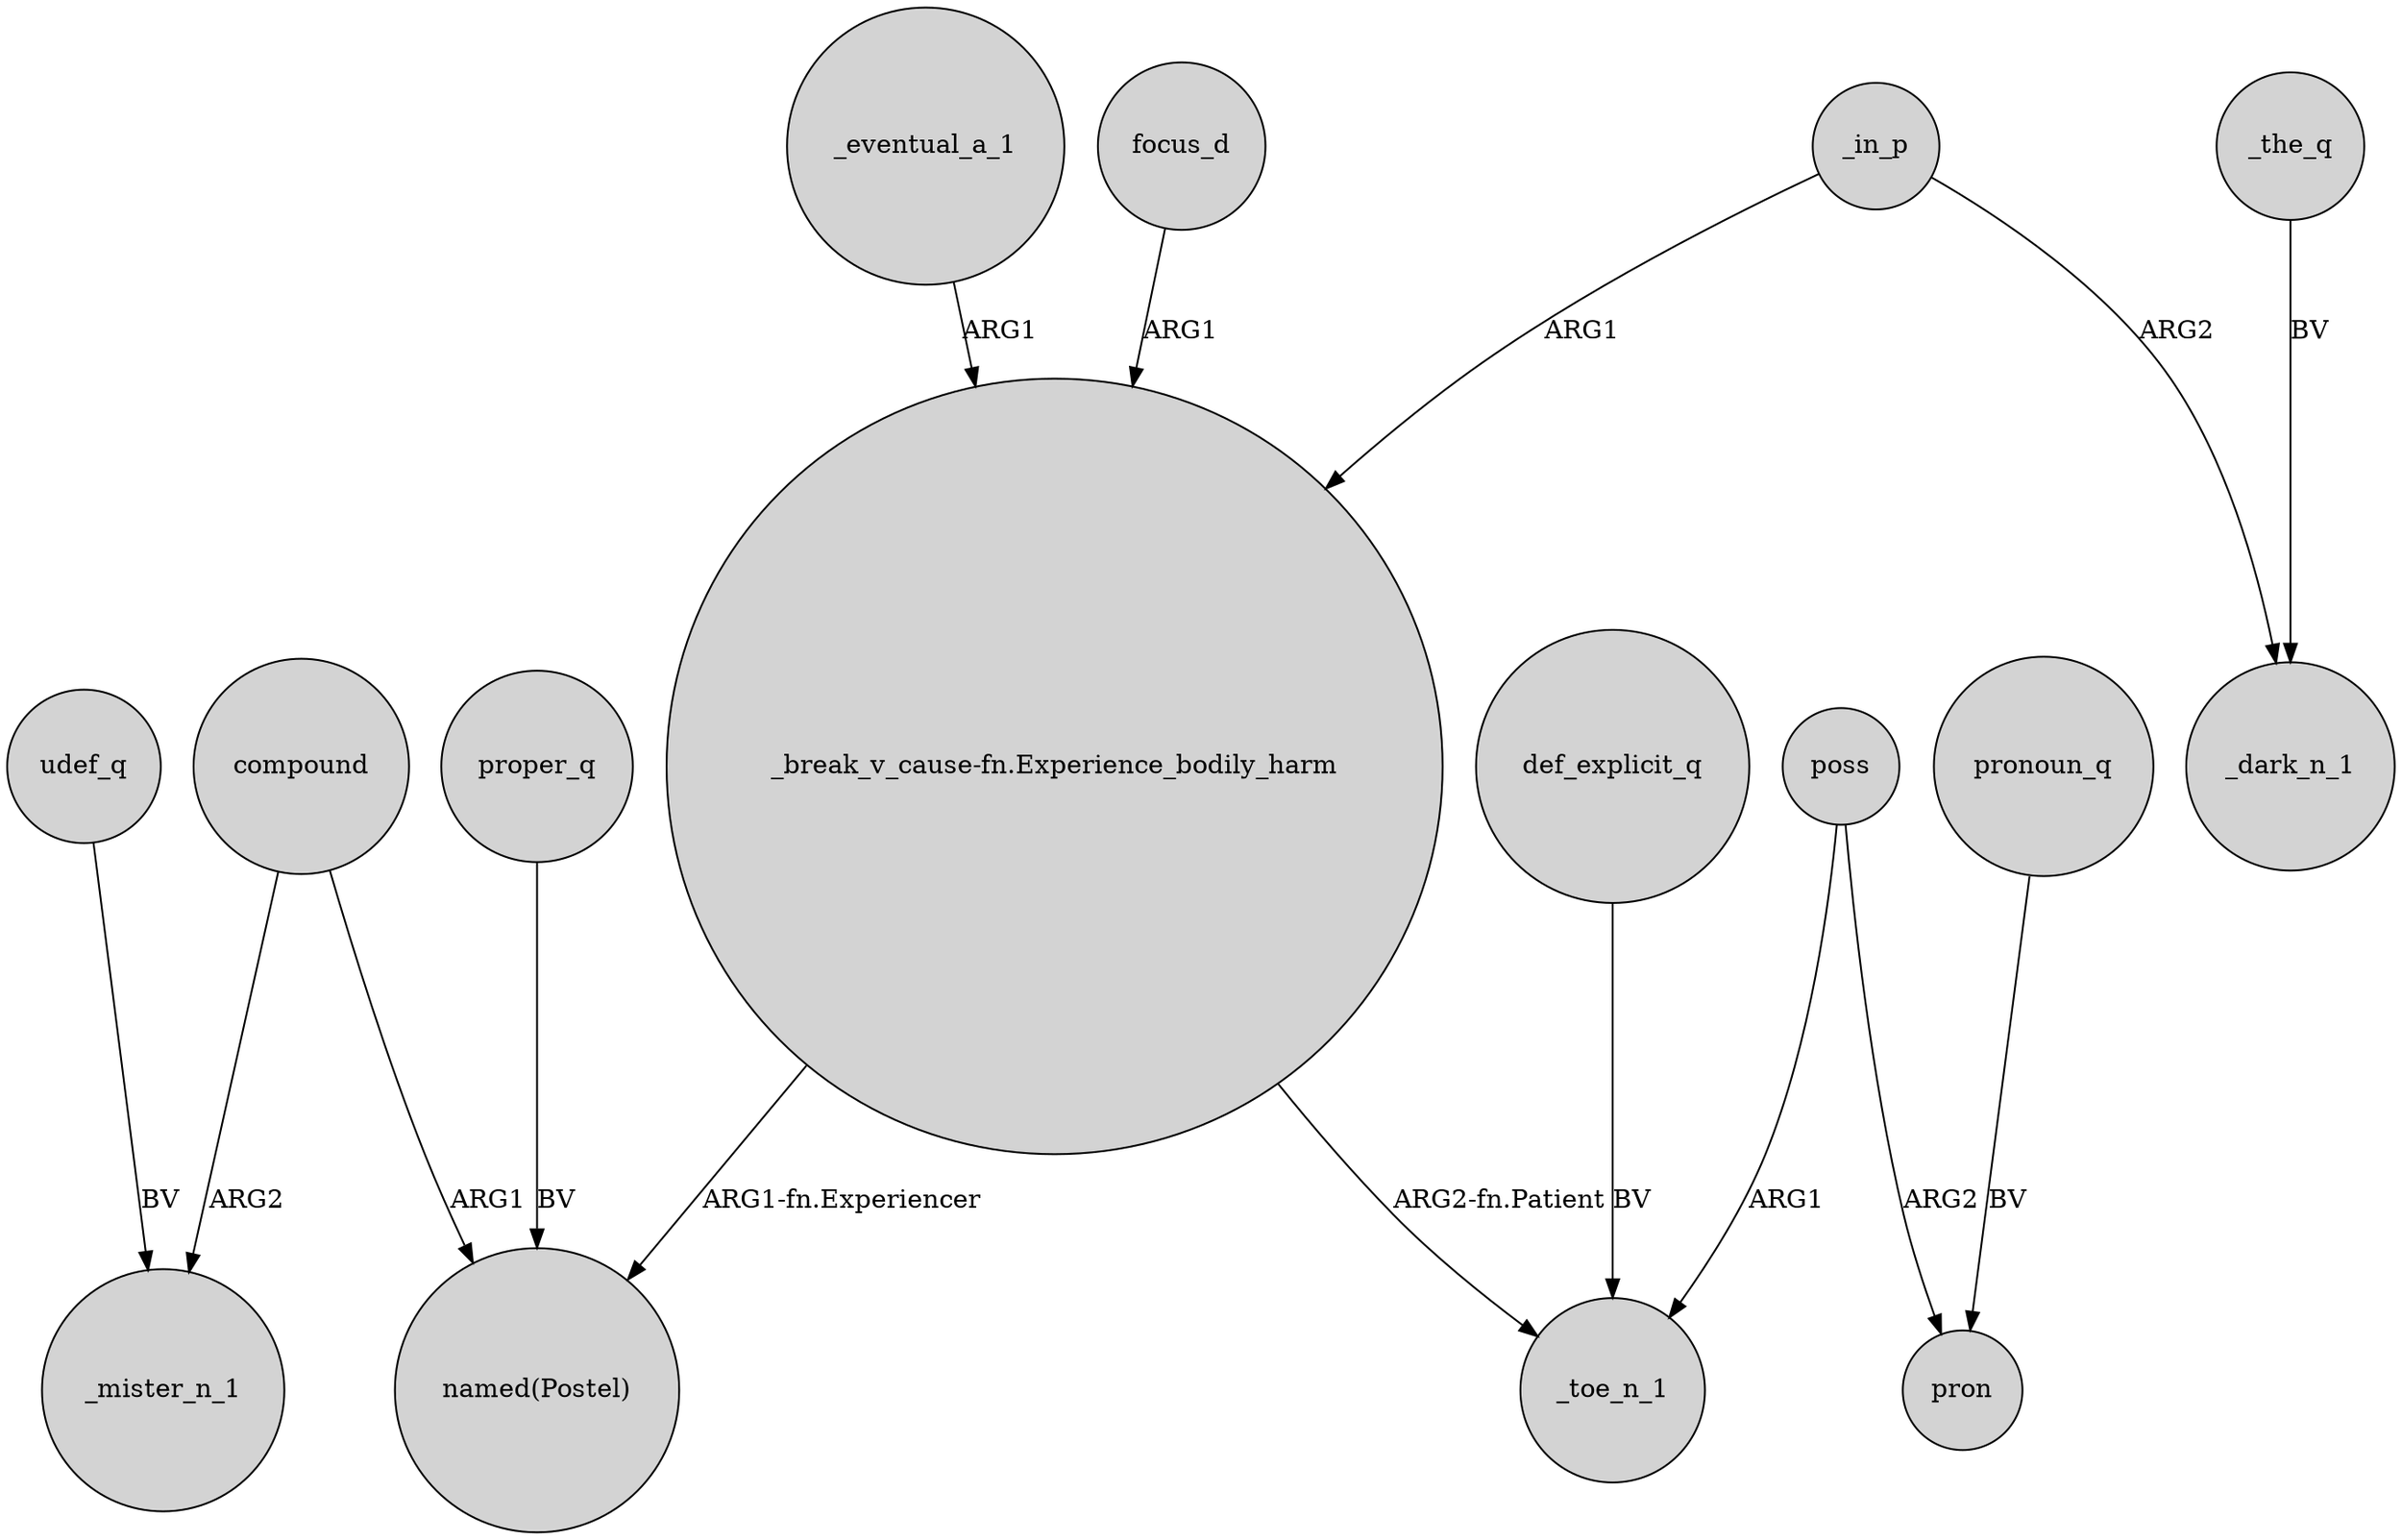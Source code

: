digraph {
	node [shape=circle style=filled]
	udef_q -> _mister_n_1 [label=BV]
	_eventual_a_1 -> "_break_v_cause-fn.Experience_bodily_harm" [label=ARG1]
	"_break_v_cause-fn.Experience_bodily_harm" -> _toe_n_1 [label="ARG2-fn.Patient"]
	_in_p -> _dark_n_1 [label=ARG2]
	compound -> "named(Postel)" [label=ARG1]
	poss -> pron [label=ARG2]
	pronoun_q -> pron [label=BV]
	focus_d -> "_break_v_cause-fn.Experience_bodily_harm" [label=ARG1]
	_in_p -> "_break_v_cause-fn.Experience_bodily_harm" [label=ARG1]
	poss -> _toe_n_1 [label=ARG1]
	_the_q -> _dark_n_1 [label=BV]
	proper_q -> "named(Postel)" [label=BV]
	"_break_v_cause-fn.Experience_bodily_harm" -> "named(Postel)" [label="ARG1-fn.Experiencer"]
	compound -> _mister_n_1 [label=ARG2]
	def_explicit_q -> _toe_n_1 [label=BV]
}
